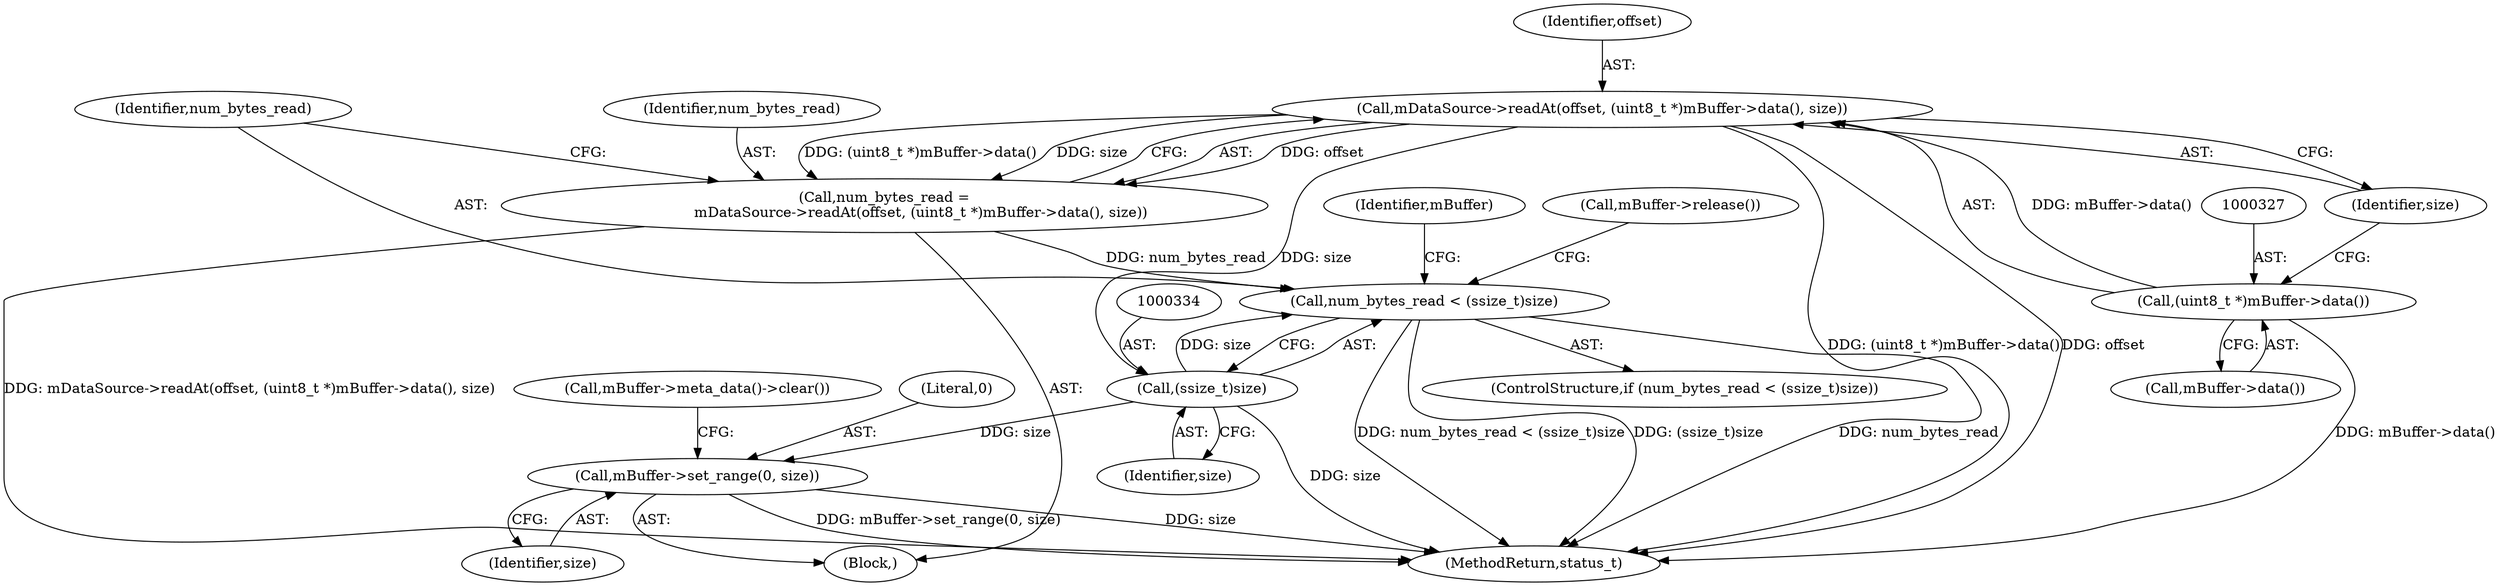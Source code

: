digraph "0_Android_d48f0f145f8f0f4472bc0af668ac9a8bce44ba9b_0@API" {
"1000324" [label="(Call,mDataSource->readAt(offset, (uint8_t *)mBuffer->data(), size))"];
"1000326" [label="(Call,(uint8_t *)mBuffer->data())"];
"1000322" [label="(Call,num_bytes_read =\n                mDataSource->readAt(offset, (uint8_t *)mBuffer->data(), size))"];
"1000331" [label="(Call,num_bytes_read < (ssize_t)size)"];
"1000333" [label="(Call,(ssize_t)size)"];
"1000347" [label="(Call,mBuffer->set_range(0, size))"];
"1000347" [label="(Call,mBuffer->set_range(0, size))"];
"1000324" [label="(Call,mDataSource->readAt(offset, (uint8_t *)mBuffer->data(), size))"];
"1000323" [label="(Identifier,num_bytes_read)"];
"1000349" [label="(Identifier,size)"];
"1000330" [label="(ControlStructure,if (num_bytes_read < (ssize_t)size))"];
"1000329" [label="(Identifier,size)"];
"1000710" [label="(MethodReturn,status_t)"];
"1000332" [label="(Identifier,num_bytes_read)"];
"1000335" [label="(Identifier,size)"];
"1000331" [label="(Call,num_bytes_read < (ssize_t)size)"];
"1000350" [label="(Call,mBuffer->meta_data()->clear())"];
"1000337" [label="(Call,mBuffer->release())"];
"1000345" [label="(Identifier,mBuffer)"];
"1000328" [label="(Call,mBuffer->data())"];
"1000333" [label="(Call,(ssize_t)size)"];
"1000326" [label="(Call,(uint8_t *)mBuffer->data())"];
"1000322" [label="(Call,num_bytes_read =\n                mDataSource->readAt(offset, (uint8_t *)mBuffer->data(), size))"];
"1000348" [label="(Literal,0)"];
"1000320" [label="(Block,)"];
"1000325" [label="(Identifier,offset)"];
"1000324" -> "1000322"  [label="AST: "];
"1000324" -> "1000329"  [label="CFG: "];
"1000325" -> "1000324"  [label="AST: "];
"1000326" -> "1000324"  [label="AST: "];
"1000329" -> "1000324"  [label="AST: "];
"1000322" -> "1000324"  [label="CFG: "];
"1000324" -> "1000710"  [label="DDG: (uint8_t *)mBuffer->data()"];
"1000324" -> "1000710"  [label="DDG: offset"];
"1000324" -> "1000322"  [label="DDG: offset"];
"1000324" -> "1000322"  [label="DDG: (uint8_t *)mBuffer->data()"];
"1000324" -> "1000322"  [label="DDG: size"];
"1000326" -> "1000324"  [label="DDG: mBuffer->data()"];
"1000324" -> "1000333"  [label="DDG: size"];
"1000326" -> "1000328"  [label="CFG: "];
"1000327" -> "1000326"  [label="AST: "];
"1000328" -> "1000326"  [label="AST: "];
"1000329" -> "1000326"  [label="CFG: "];
"1000326" -> "1000710"  [label="DDG: mBuffer->data()"];
"1000322" -> "1000320"  [label="AST: "];
"1000323" -> "1000322"  [label="AST: "];
"1000332" -> "1000322"  [label="CFG: "];
"1000322" -> "1000710"  [label="DDG: mDataSource->readAt(offset, (uint8_t *)mBuffer->data(), size)"];
"1000322" -> "1000331"  [label="DDG: num_bytes_read"];
"1000331" -> "1000330"  [label="AST: "];
"1000331" -> "1000333"  [label="CFG: "];
"1000332" -> "1000331"  [label="AST: "];
"1000333" -> "1000331"  [label="AST: "];
"1000337" -> "1000331"  [label="CFG: "];
"1000345" -> "1000331"  [label="CFG: "];
"1000331" -> "1000710"  [label="DDG: num_bytes_read < (ssize_t)size"];
"1000331" -> "1000710"  [label="DDG: (ssize_t)size"];
"1000331" -> "1000710"  [label="DDG: num_bytes_read"];
"1000333" -> "1000331"  [label="DDG: size"];
"1000333" -> "1000335"  [label="CFG: "];
"1000334" -> "1000333"  [label="AST: "];
"1000335" -> "1000333"  [label="AST: "];
"1000333" -> "1000710"  [label="DDG: size"];
"1000333" -> "1000347"  [label="DDG: size"];
"1000347" -> "1000320"  [label="AST: "];
"1000347" -> "1000349"  [label="CFG: "];
"1000348" -> "1000347"  [label="AST: "];
"1000349" -> "1000347"  [label="AST: "];
"1000350" -> "1000347"  [label="CFG: "];
"1000347" -> "1000710"  [label="DDG: size"];
"1000347" -> "1000710"  [label="DDG: mBuffer->set_range(0, size)"];
}
